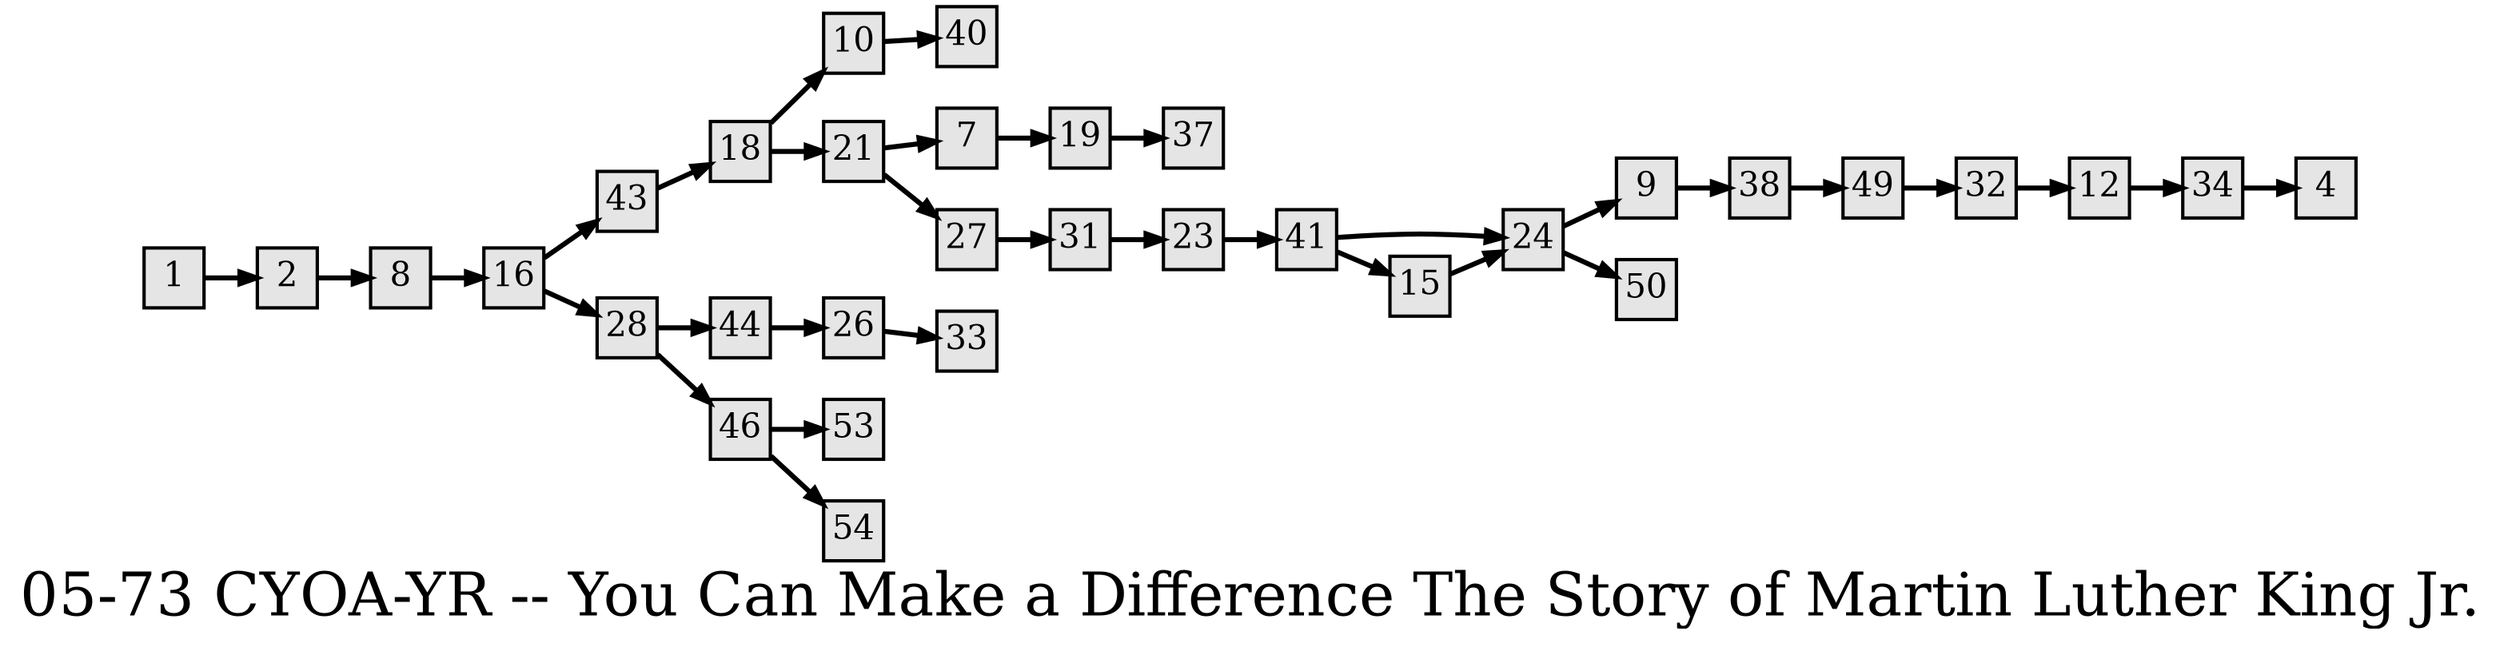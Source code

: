 digraph g{
  graph [ label="05-73 CYOA-YR -- You Can Make a Difference The Story of Martin Luther King Jr." rankdir=LR, ordering=out, fontsize=36, nodesep="0.35", ranksep="0.45"];
  node  [shape=rect, penwidth=2, fontsize=20, style=filled, fillcolor=grey90, margin="0,0", labelfloat=true, regular=true, fixedsize=true];
  edge  [labelfloat=true, penwidth=3, fontsize=12];

  1 -> 2;
  2 -> 8;
  7 -> 19;
  8 -> 16;
  9 -> 38;
  10 -> 40;
  12 -> 34;
  15 -> 24;
  16 -> 43;
  16 -> 28;
  18 -> 10;
  18 -> 21;
  19 -> 37;
  21 -> 7;
  21 -> 27;
  23 -> 41;
  24 -> 9;
  24 -> 50;
  26 -> 33;
  27 -> 31;
  28 -> 44;
  28 -> 46;
  31 -> 23;
  32 -> 12;
  34 -> 4;
  38 -> 49;
  41 -> 24;
  41 -> 15;
  43 -> 18;
  44 -> 26;
  46 -> 53;
  46 -> 54;
  49 -> 32;
}

